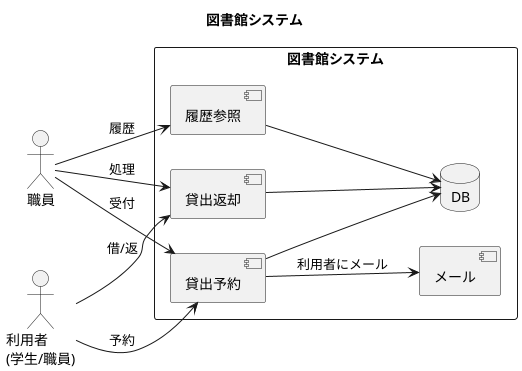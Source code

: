 @startuml
title 図書館システム

left to right direction

actor "利用者\n(学生/職員)" as User
actor "職員" as Staff

rectangle "図書館システム" {
  component "貸出予約" as Reservation
  component "貸出返却" as Circulation
  component "履歴参照" as History
  component "メール" as Mail
  database "DB" as DB
}

User -down-> Reservation : 予約
User -down-> Circulation : 借/返
Staff -down-> Reservation : 受付
Staff -down-> Circulation : 処理
Staff -down-> History : 履歴

Reservation -down-> DB
Circulation -down-> DB
History -down-> DB
Reservation -down-> Mail : 利用者にメール

@enduml



